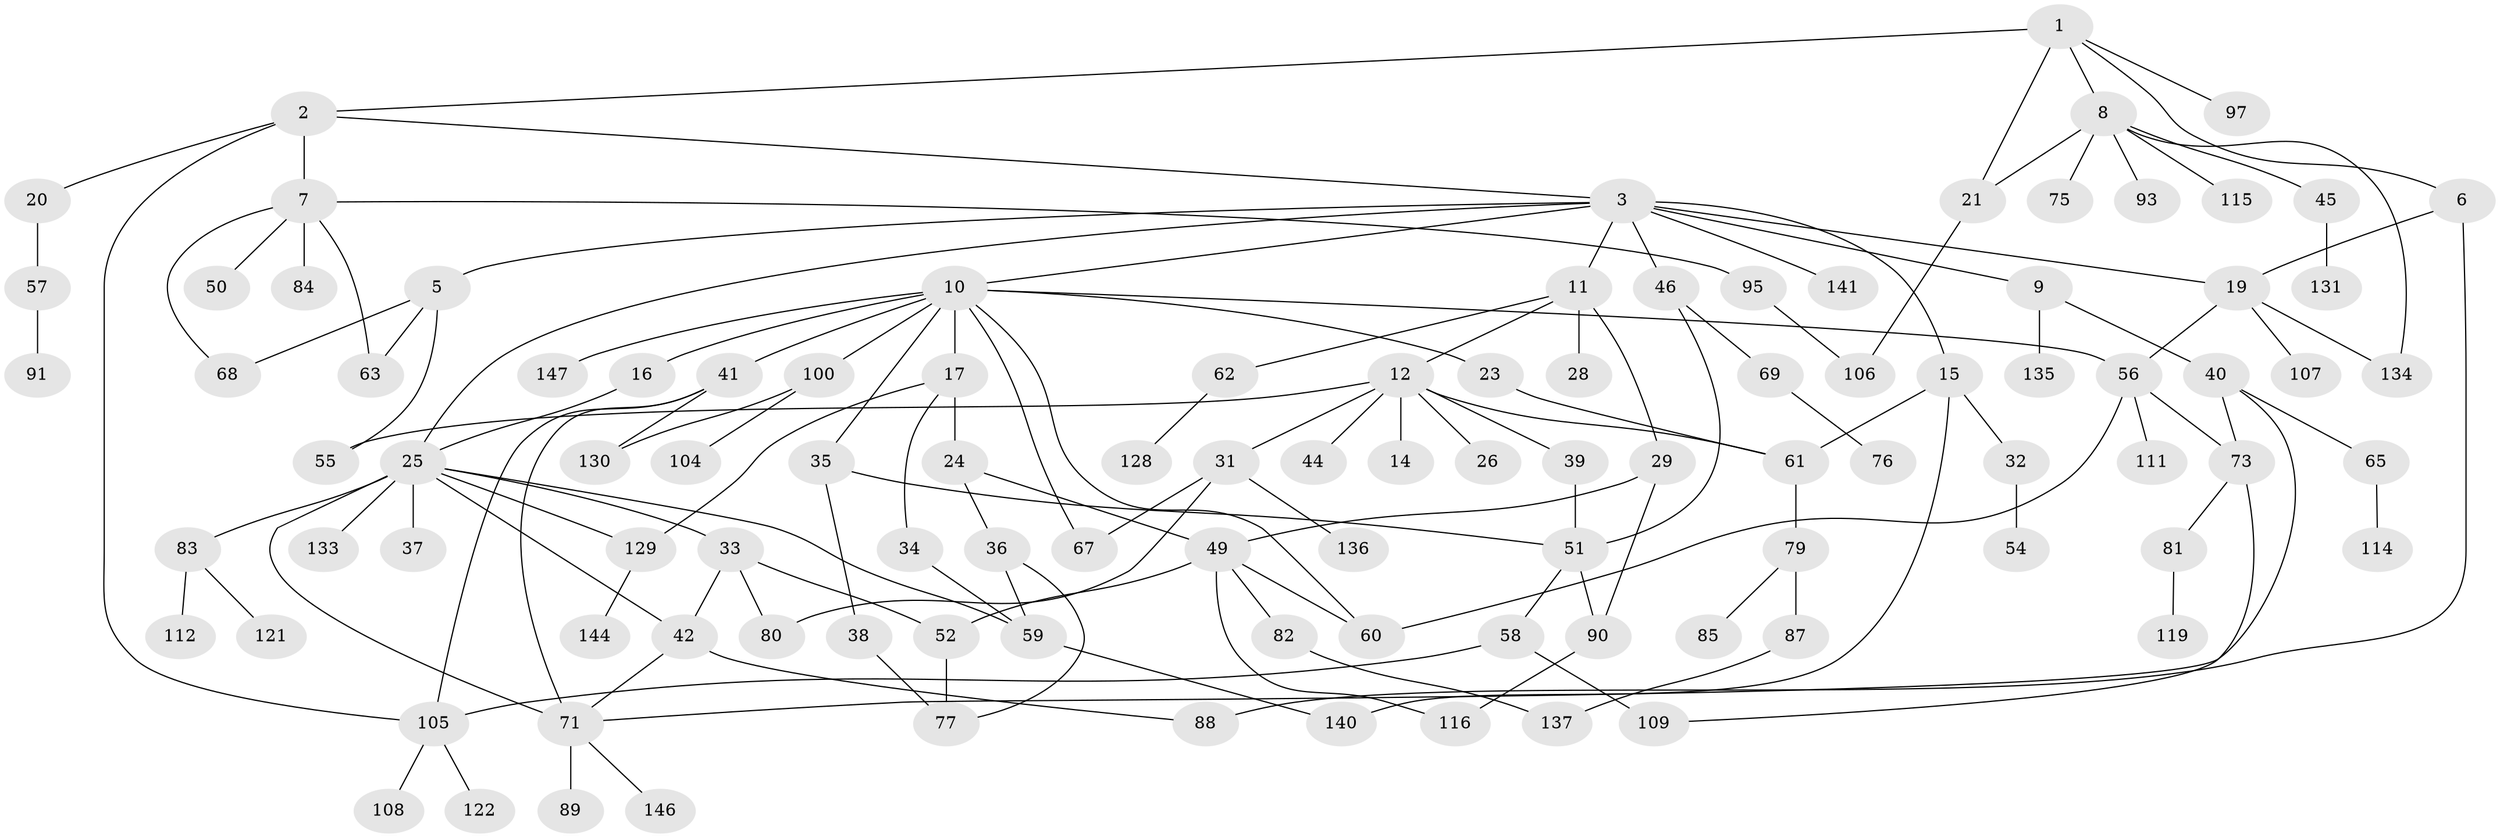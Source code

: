 // Generated by graph-tools (version 1.1) at 2025/51/02/27/25 19:51:39]
// undirected, 106 vertices, 143 edges
graph export_dot {
graph [start="1"]
  node [color=gray90,style=filled];
  1 [super="+102"];
  2;
  3 [super="+4"];
  5 [super="+43"];
  6;
  7 [super="+18"];
  8 [super="+22"];
  9 [super="+127"];
  10 [super="+99"];
  11 [super="+27"];
  12 [super="+13"];
  14;
  15 [super="+103"];
  16 [super="+74"];
  17;
  19 [super="+66"];
  20;
  21 [super="+30"];
  23;
  24 [super="+94"];
  25 [super="+48"];
  26;
  28;
  29 [super="+92"];
  31;
  32;
  33 [super="+47"];
  34;
  35 [super="+64"];
  36;
  37;
  38 [super="+145"];
  39;
  40;
  41 [super="+117"];
  42;
  44;
  45;
  46;
  49 [super="+53"];
  50;
  51 [super="+118"];
  52 [super="+86"];
  54;
  55;
  56 [super="+78"];
  57;
  58 [super="+132"];
  59 [super="+138"];
  60;
  61 [super="+113"];
  62 [super="+110"];
  63 [super="+70"];
  65 [super="+96"];
  67;
  68;
  69;
  71 [super="+72"];
  73;
  75;
  76;
  77 [super="+101"];
  79;
  80;
  81;
  82;
  83 [super="+124"];
  84;
  85 [super="+120"];
  87;
  88;
  89;
  90;
  91;
  93 [super="+98"];
  95 [super="+125"];
  97;
  100 [super="+126"];
  104;
  105 [super="+142"];
  106;
  107;
  108 [super="+123"];
  109;
  111;
  112;
  114;
  115;
  116 [super="+143"];
  119;
  121;
  122;
  128;
  129 [super="+139"];
  130;
  131;
  133;
  134;
  135;
  136;
  137;
  140;
  141;
  144;
  146;
  147;
  1 -- 2;
  1 -- 6;
  1 -- 8;
  1 -- 21 [weight=2];
  1 -- 97;
  2 -- 3;
  2 -- 7;
  2 -- 20;
  2 -- 105;
  3 -- 5;
  3 -- 15;
  3 -- 25;
  3 -- 141;
  3 -- 9;
  3 -- 10;
  3 -- 11;
  3 -- 46;
  3 -- 19;
  5 -- 55;
  5 -- 68;
  5 -- 63;
  6 -- 19;
  6 -- 88;
  7 -- 84;
  7 -- 63;
  7 -- 50;
  7 -- 68;
  7 -- 95;
  8 -- 75;
  8 -- 93;
  8 -- 134;
  8 -- 115;
  8 -- 45;
  8 -- 21;
  9 -- 40;
  9 -- 135;
  10 -- 16;
  10 -- 17;
  10 -- 23;
  10 -- 35;
  10 -- 41;
  10 -- 56;
  10 -- 67;
  10 -- 100;
  10 -- 147;
  10 -- 60;
  11 -- 12;
  11 -- 28;
  11 -- 29;
  11 -- 62;
  12 -- 26;
  12 -- 39;
  12 -- 44;
  12 -- 61;
  12 -- 31;
  12 -- 14;
  12 -- 55;
  15 -- 32;
  15 -- 140;
  15 -- 61;
  16 -- 25;
  17 -- 24;
  17 -- 34;
  17 -- 129;
  19 -- 134;
  19 -- 56;
  19 -- 107;
  20 -- 57;
  21 -- 106;
  23 -- 61;
  24 -- 36;
  24 -- 49;
  25 -- 33;
  25 -- 37;
  25 -- 42;
  25 -- 83;
  25 -- 129;
  25 -- 59;
  25 -- 133;
  25 -- 71;
  29 -- 49;
  29 -- 90;
  31 -- 136;
  31 -- 80;
  31 -- 67;
  32 -- 54;
  33 -- 80;
  33 -- 42;
  33 -- 52;
  34 -- 59;
  35 -- 38;
  35 -- 51;
  36 -- 59;
  36 -- 77;
  38 -- 77;
  39 -- 51;
  40 -- 65;
  40 -- 71;
  40 -- 73;
  41 -- 130;
  41 -- 105;
  41 -- 71;
  42 -- 88;
  42 -- 71;
  45 -- 131;
  46 -- 51;
  46 -- 69;
  49 -- 60;
  49 -- 82;
  49 -- 116;
  49 -- 52;
  51 -- 58;
  51 -- 90;
  52 -- 77;
  56 -- 73;
  56 -- 60;
  56 -- 111;
  57 -- 91;
  58 -- 105;
  58 -- 109;
  59 -- 140;
  61 -- 79;
  62 -- 128;
  65 -- 114;
  69 -- 76;
  71 -- 146;
  71 -- 89;
  73 -- 81;
  73 -- 109;
  79 -- 85;
  79 -- 87;
  81 -- 119;
  82 -- 137;
  83 -- 112;
  83 -- 121;
  87 -- 137;
  90 -- 116;
  95 -- 106;
  100 -- 104;
  100 -- 130;
  105 -- 108;
  105 -- 122;
  129 -- 144;
}
